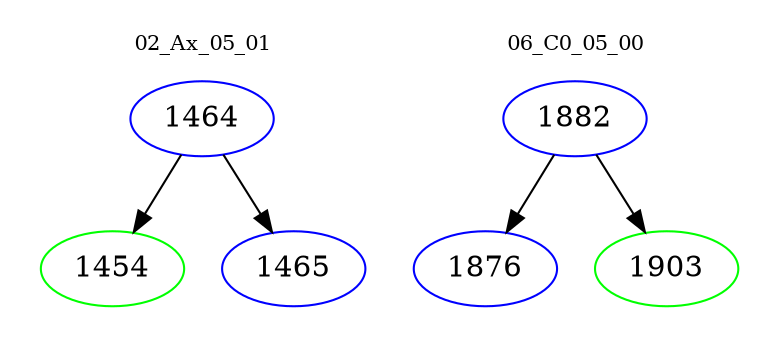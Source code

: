 digraph{
subgraph cluster_0 {
color = white
label = "02_Ax_05_01";
fontsize=10;
T0_1464 [label="1464", color="blue"]
T0_1464 -> T0_1454 [color="black"]
T0_1454 [label="1454", color="green"]
T0_1464 -> T0_1465 [color="black"]
T0_1465 [label="1465", color="blue"]
}
subgraph cluster_1 {
color = white
label = "06_C0_05_00";
fontsize=10;
T1_1882 [label="1882", color="blue"]
T1_1882 -> T1_1876 [color="black"]
T1_1876 [label="1876", color="blue"]
T1_1882 -> T1_1903 [color="black"]
T1_1903 [label="1903", color="green"]
}
}
